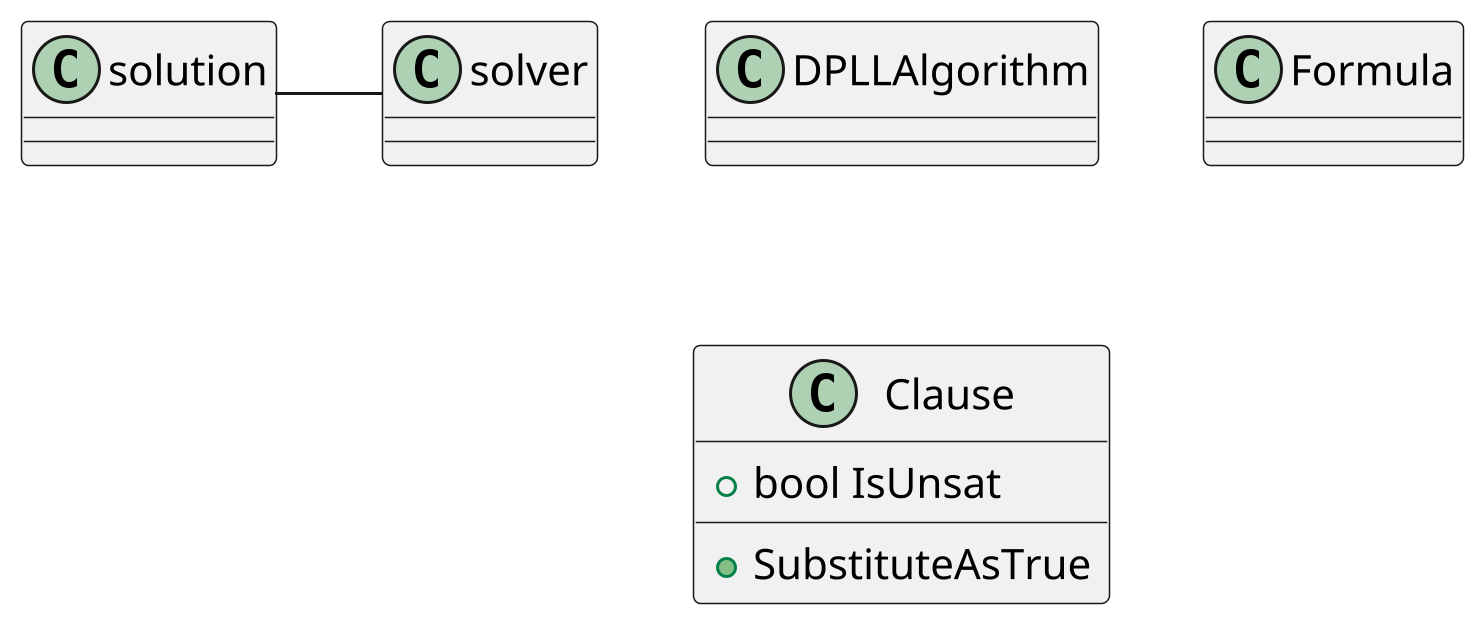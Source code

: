 ﻿@startuml
'' Main classes.
scale 3
class DPLLAlgorithm
class Formula
class Clause
{
	+ {field} bool IsUnsat
	+ {method} SubstituteAsTrue
}
solution - solver

@enduml